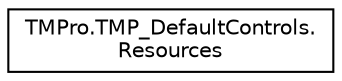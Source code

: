digraph "Graphical Class Hierarchy"
{
 // LATEX_PDF_SIZE
  edge [fontname="Helvetica",fontsize="10",labelfontname="Helvetica",labelfontsize="10"];
  node [fontname="Helvetica",fontsize="10",shape=record];
  rankdir="LR";
  Node0 [label="TMPro.TMP_DefaultControls.\lResources",height=0.2,width=0.4,color="black", fillcolor="white", style="filled",URL="$struct_t_m_pro_1_1_t_m_p___default_controls_1_1_resources.html",tooltip=" "];
}
